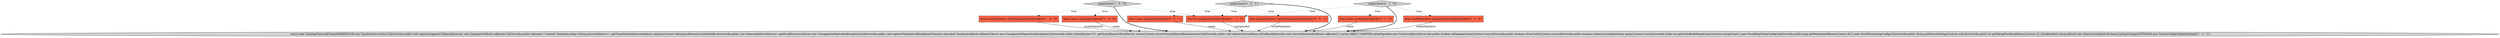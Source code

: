 digraph {
2 [style = filled, label = "makeClient['1', '0', '0']", fillcolor = lightgray, shape = diamond image = "AAA0AAABBB1BBB"];
0 [style = filled, label = "final CachePopulator cachePopulator@@@2@@@['1', '0', '0']", fillcolor = tomato, shape = box image = "AAA0AAABBB1BBB"];
4 [style = filled, label = "final int mergeLimit@@@2@@@['1', '1', '1']", fillcolor = tomato, shape = box image = "AAA0AAABBB1BBB"];
3 [style = filled, label = "final Cache cache@@@2@@@['1', '0', '0']", fillcolor = tomato, shape = box image = "AAA0AAABBB1BBB"];
7 [style = filled, label = "final Cache cache@@@2@@@['0', '1', '0']", fillcolor = tomato, shape = box image = "AAA0AAABBB2BBB"];
1 [style = filled, label = "return new CachingClusteredClient(WAREHOUSE,new TimelineServerView(){@Override public void registerSegmentCallback(Executor exec,SegmentCallback callback){}@Override public Optional<? extends TimelineLookup<String,ServerSelector>> getTimeline(DataSourceAnalysis analysis){return Optional.of(timeline)}@Nullable @Override public List<ImmutableDruidServer> getDruidServers(){throw new UnsupportedOperationException()}@Override public void registerTimelineCallback(final Executor exec,final TimelineCallback callback){throw new UnsupportedOperationException()}@Override public QueryRunner<T> getQueryRunner(DruidServer server){return serverView.getQueryRunner(server)}@Override public void registerServerRemovedCallback(Executor exec,ServerRemovedCallback callback){}},cache,OBJECT_MAPPER,cachePopulator,new CacheConfig(){@Override public boolean isPopulateCache(){return true}@Override public boolean isUseCache(){return true}@Override public boolean isQueryCacheable(Query query){return true}@Override public int getCacheBulkMergeLimit(){return mergeLimit}},new DruidHttpClientConfig(){@Override public long getMaxQueuedBytes(){return 0L}},new DruidProcessingConfig(){@Override public String getFormatString(){return null}@Override public int getMergePoolParallelism(){return 4}},ForkJoinPool.commonPool(),new QueryScheduler(0,NoQueryLaningStrategy.INSTANCE,new ServerConfig()))@@@3@@@['1', '1', '1']", fillcolor = lightgray, shape = ellipse image = "AAA0AAABBB1BBB"];
8 [style = filled, label = "makeClient['0', '0', '1']", fillcolor = lightgray, shape = diamond image = "AAA0AAABBB3BBB"];
10 [style = filled, label = "final Cache cache@@@2@@@['0', '0', '1']", fillcolor = tomato, shape = box image = "AAA0AAABBB3BBB"];
5 [style = filled, label = "makeClient['0', '1', '0']", fillcolor = lightgray, shape = diamond image = "AAA0AAABBB2BBB"];
9 [style = filled, label = "final CachePopulator cachePopulator@@@2@@@['0', '0', '1']", fillcolor = tomato, shape = box image = "AAA0AAABBB3BBB"];
6 [style = filled, label = "final CachePopulator cachePopulator@@@2@@@['0', '1', '0']", fillcolor = tomato, shape = box image = "AAA0AAABBB2BBB"];
7->1 [style = solid, label="cache"];
2->3 [style = dotted, label="true"];
5->6 [style = dotted, label="true"];
8->1 [style = bold, label=""];
10->1 [style = solid, label="cache"];
6->1 [style = solid, label="cachePopulator"];
0->1 [style = solid, label="cachePopulator"];
5->1 [style = bold, label=""];
9->1 [style = solid, label="cachePopulator"];
2->0 [style = dotted, label="true"];
8->9 [style = dotted, label="true"];
8->10 [style = dotted, label="true"];
3->1 [style = solid, label="cache"];
5->7 [style = dotted, label="true"];
8->4 [style = dotted, label="true"];
2->1 [style = bold, label=""];
5->4 [style = dotted, label="true"];
2->4 [style = dotted, label="true"];
4->1 [style = solid, label="mergeLimit"];
}
